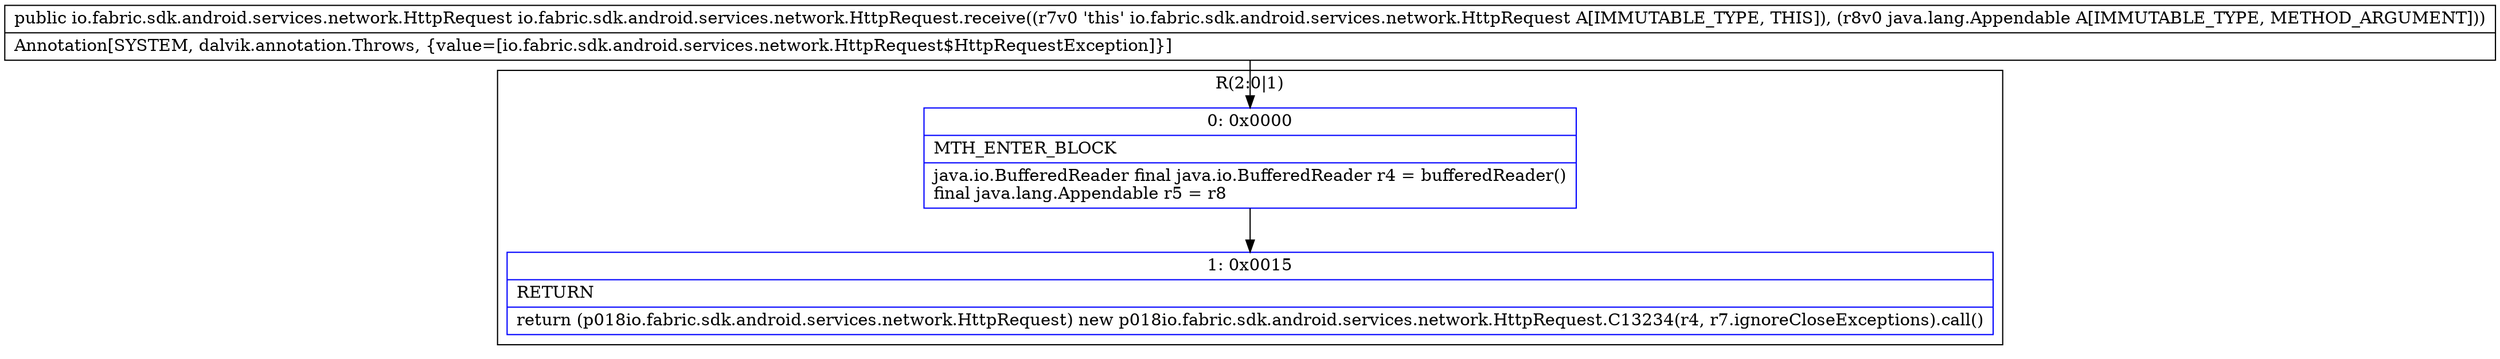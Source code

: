 digraph "CFG forio.fabric.sdk.android.services.network.HttpRequest.receive(Ljava\/lang\/Appendable;)Lio\/fabric\/sdk\/android\/services\/network\/HttpRequest;" {
subgraph cluster_Region_2069277365 {
label = "R(2:0|1)";
node [shape=record,color=blue];
Node_0 [shape=record,label="{0\:\ 0x0000|MTH_ENTER_BLOCK\l|java.io.BufferedReader final java.io.BufferedReader r4 = bufferedReader()\lfinal java.lang.Appendable r5 = r8\l}"];
Node_1 [shape=record,label="{1\:\ 0x0015|RETURN\l|return (p018io.fabric.sdk.android.services.network.HttpRequest) new p018io.fabric.sdk.android.services.network.HttpRequest.C13234(r4, r7.ignoreCloseExceptions).call()\l}"];
}
MethodNode[shape=record,label="{public io.fabric.sdk.android.services.network.HttpRequest io.fabric.sdk.android.services.network.HttpRequest.receive((r7v0 'this' io.fabric.sdk.android.services.network.HttpRequest A[IMMUTABLE_TYPE, THIS]), (r8v0 java.lang.Appendable A[IMMUTABLE_TYPE, METHOD_ARGUMENT]))  | Annotation[SYSTEM, dalvik.annotation.Throws, \{value=[io.fabric.sdk.android.services.network.HttpRequest$HttpRequestException]\}]\l}"];
MethodNode -> Node_0;
Node_0 -> Node_1;
}

